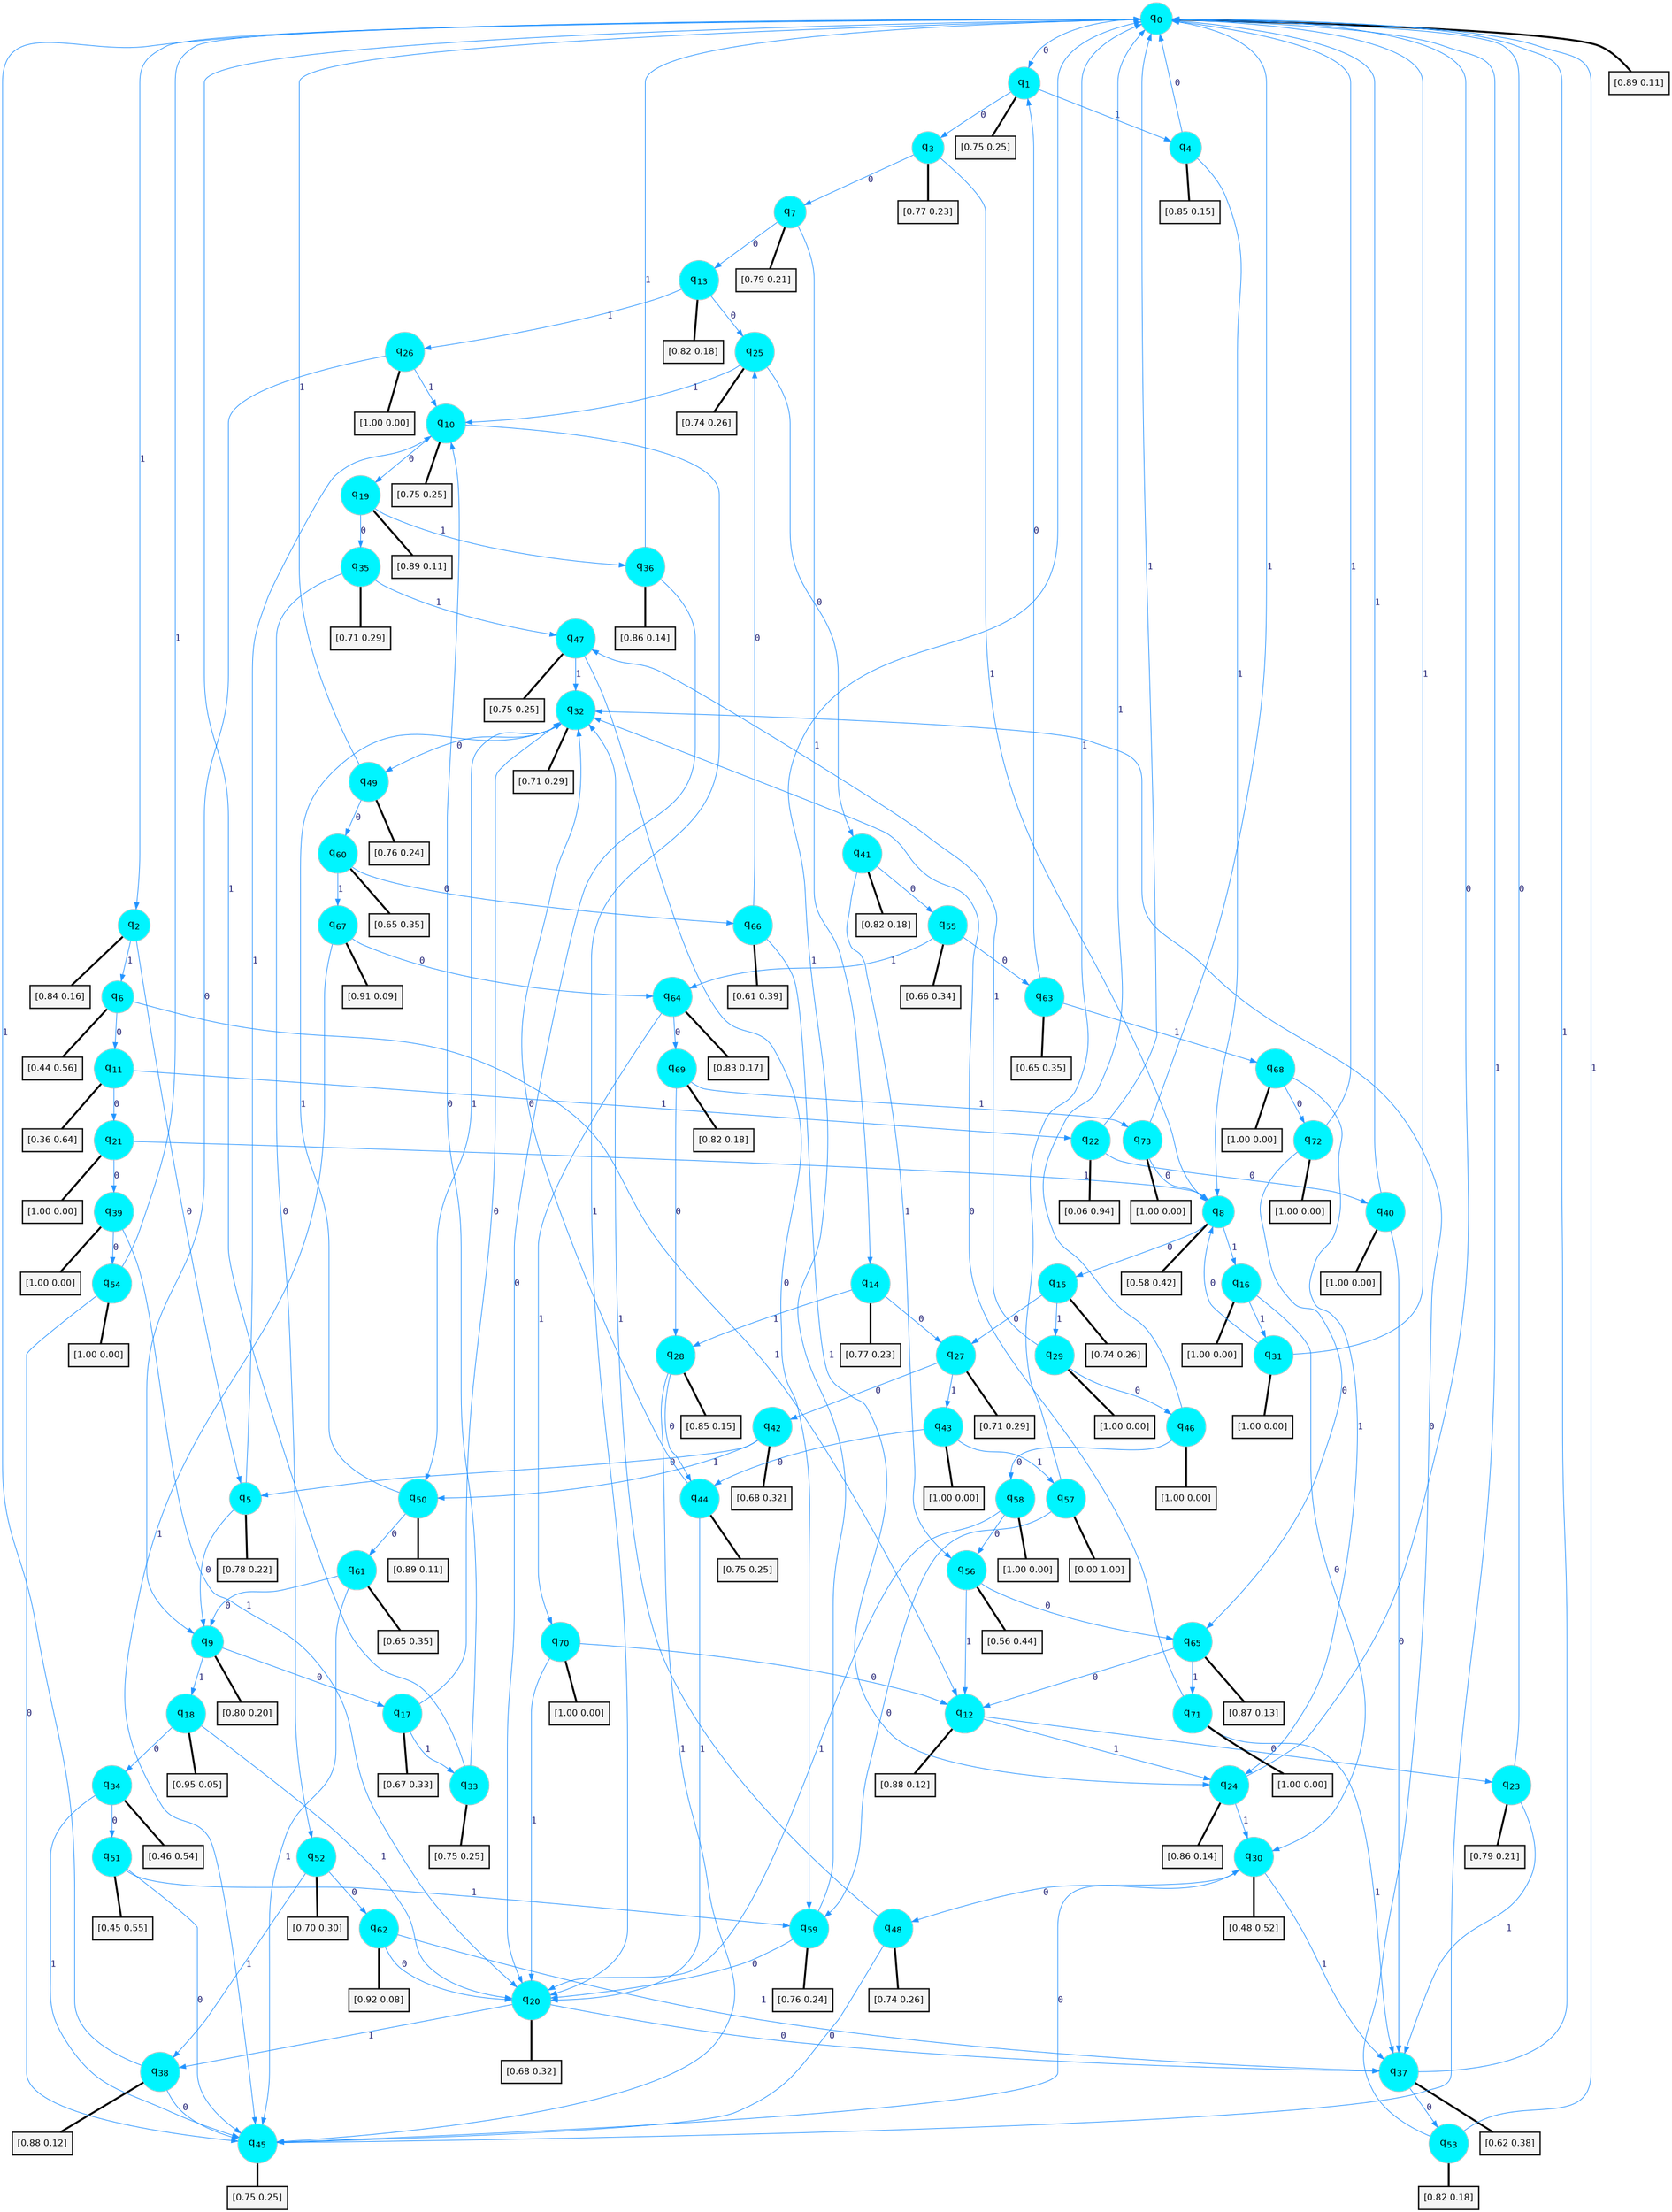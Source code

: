 digraph G {
graph [
bgcolor=transparent, dpi=300, rankdir=TD, size="40,25"];
node [
color=gray, fillcolor=turquoise1, fontcolor=black, fontname=Helvetica, fontsize=16, fontweight=bold, shape=circle, style=filled];
edge [
arrowsize=1, color=dodgerblue1, fontcolor=midnightblue, fontname=courier, fontweight=bold, penwidth=1, style=solid, weight=20];
0[label=<q<SUB>0</SUB>>];
1[label=<q<SUB>1</SUB>>];
2[label=<q<SUB>2</SUB>>];
3[label=<q<SUB>3</SUB>>];
4[label=<q<SUB>4</SUB>>];
5[label=<q<SUB>5</SUB>>];
6[label=<q<SUB>6</SUB>>];
7[label=<q<SUB>7</SUB>>];
8[label=<q<SUB>8</SUB>>];
9[label=<q<SUB>9</SUB>>];
10[label=<q<SUB>10</SUB>>];
11[label=<q<SUB>11</SUB>>];
12[label=<q<SUB>12</SUB>>];
13[label=<q<SUB>13</SUB>>];
14[label=<q<SUB>14</SUB>>];
15[label=<q<SUB>15</SUB>>];
16[label=<q<SUB>16</SUB>>];
17[label=<q<SUB>17</SUB>>];
18[label=<q<SUB>18</SUB>>];
19[label=<q<SUB>19</SUB>>];
20[label=<q<SUB>20</SUB>>];
21[label=<q<SUB>21</SUB>>];
22[label=<q<SUB>22</SUB>>];
23[label=<q<SUB>23</SUB>>];
24[label=<q<SUB>24</SUB>>];
25[label=<q<SUB>25</SUB>>];
26[label=<q<SUB>26</SUB>>];
27[label=<q<SUB>27</SUB>>];
28[label=<q<SUB>28</SUB>>];
29[label=<q<SUB>29</SUB>>];
30[label=<q<SUB>30</SUB>>];
31[label=<q<SUB>31</SUB>>];
32[label=<q<SUB>32</SUB>>];
33[label=<q<SUB>33</SUB>>];
34[label=<q<SUB>34</SUB>>];
35[label=<q<SUB>35</SUB>>];
36[label=<q<SUB>36</SUB>>];
37[label=<q<SUB>37</SUB>>];
38[label=<q<SUB>38</SUB>>];
39[label=<q<SUB>39</SUB>>];
40[label=<q<SUB>40</SUB>>];
41[label=<q<SUB>41</SUB>>];
42[label=<q<SUB>42</SUB>>];
43[label=<q<SUB>43</SUB>>];
44[label=<q<SUB>44</SUB>>];
45[label=<q<SUB>45</SUB>>];
46[label=<q<SUB>46</SUB>>];
47[label=<q<SUB>47</SUB>>];
48[label=<q<SUB>48</SUB>>];
49[label=<q<SUB>49</SUB>>];
50[label=<q<SUB>50</SUB>>];
51[label=<q<SUB>51</SUB>>];
52[label=<q<SUB>52</SUB>>];
53[label=<q<SUB>53</SUB>>];
54[label=<q<SUB>54</SUB>>];
55[label=<q<SUB>55</SUB>>];
56[label=<q<SUB>56</SUB>>];
57[label=<q<SUB>57</SUB>>];
58[label=<q<SUB>58</SUB>>];
59[label=<q<SUB>59</SUB>>];
60[label=<q<SUB>60</SUB>>];
61[label=<q<SUB>61</SUB>>];
62[label=<q<SUB>62</SUB>>];
63[label=<q<SUB>63</SUB>>];
64[label=<q<SUB>64</SUB>>];
65[label=<q<SUB>65</SUB>>];
66[label=<q<SUB>66</SUB>>];
67[label=<q<SUB>67</SUB>>];
68[label=<q<SUB>68</SUB>>];
69[label=<q<SUB>69</SUB>>];
70[label=<q<SUB>70</SUB>>];
71[label=<q<SUB>71</SUB>>];
72[label=<q<SUB>72</SUB>>];
73[label=<q<SUB>73</SUB>>];
74[label="[0.89 0.11]", shape=box,fontcolor=black, fontname=Helvetica, fontsize=14, penwidth=2, fillcolor=whitesmoke,color=black];
75[label="[0.75 0.25]", shape=box,fontcolor=black, fontname=Helvetica, fontsize=14, penwidth=2, fillcolor=whitesmoke,color=black];
76[label="[0.84 0.16]", shape=box,fontcolor=black, fontname=Helvetica, fontsize=14, penwidth=2, fillcolor=whitesmoke,color=black];
77[label="[0.77 0.23]", shape=box,fontcolor=black, fontname=Helvetica, fontsize=14, penwidth=2, fillcolor=whitesmoke,color=black];
78[label="[0.85 0.15]", shape=box,fontcolor=black, fontname=Helvetica, fontsize=14, penwidth=2, fillcolor=whitesmoke,color=black];
79[label="[0.78 0.22]", shape=box,fontcolor=black, fontname=Helvetica, fontsize=14, penwidth=2, fillcolor=whitesmoke,color=black];
80[label="[0.44 0.56]", shape=box,fontcolor=black, fontname=Helvetica, fontsize=14, penwidth=2, fillcolor=whitesmoke,color=black];
81[label="[0.79 0.21]", shape=box,fontcolor=black, fontname=Helvetica, fontsize=14, penwidth=2, fillcolor=whitesmoke,color=black];
82[label="[0.58 0.42]", shape=box,fontcolor=black, fontname=Helvetica, fontsize=14, penwidth=2, fillcolor=whitesmoke,color=black];
83[label="[0.80 0.20]", shape=box,fontcolor=black, fontname=Helvetica, fontsize=14, penwidth=2, fillcolor=whitesmoke,color=black];
84[label="[0.75 0.25]", shape=box,fontcolor=black, fontname=Helvetica, fontsize=14, penwidth=2, fillcolor=whitesmoke,color=black];
85[label="[0.36 0.64]", shape=box,fontcolor=black, fontname=Helvetica, fontsize=14, penwidth=2, fillcolor=whitesmoke,color=black];
86[label="[0.88 0.12]", shape=box,fontcolor=black, fontname=Helvetica, fontsize=14, penwidth=2, fillcolor=whitesmoke,color=black];
87[label="[0.82 0.18]", shape=box,fontcolor=black, fontname=Helvetica, fontsize=14, penwidth=2, fillcolor=whitesmoke,color=black];
88[label="[0.77 0.23]", shape=box,fontcolor=black, fontname=Helvetica, fontsize=14, penwidth=2, fillcolor=whitesmoke,color=black];
89[label="[0.74 0.26]", shape=box,fontcolor=black, fontname=Helvetica, fontsize=14, penwidth=2, fillcolor=whitesmoke,color=black];
90[label="[1.00 0.00]", shape=box,fontcolor=black, fontname=Helvetica, fontsize=14, penwidth=2, fillcolor=whitesmoke,color=black];
91[label="[0.67 0.33]", shape=box,fontcolor=black, fontname=Helvetica, fontsize=14, penwidth=2, fillcolor=whitesmoke,color=black];
92[label="[0.95 0.05]", shape=box,fontcolor=black, fontname=Helvetica, fontsize=14, penwidth=2, fillcolor=whitesmoke,color=black];
93[label="[0.89 0.11]", shape=box,fontcolor=black, fontname=Helvetica, fontsize=14, penwidth=2, fillcolor=whitesmoke,color=black];
94[label="[0.68 0.32]", shape=box,fontcolor=black, fontname=Helvetica, fontsize=14, penwidth=2, fillcolor=whitesmoke,color=black];
95[label="[1.00 0.00]", shape=box,fontcolor=black, fontname=Helvetica, fontsize=14, penwidth=2, fillcolor=whitesmoke,color=black];
96[label="[0.06 0.94]", shape=box,fontcolor=black, fontname=Helvetica, fontsize=14, penwidth=2, fillcolor=whitesmoke,color=black];
97[label="[0.79 0.21]", shape=box,fontcolor=black, fontname=Helvetica, fontsize=14, penwidth=2, fillcolor=whitesmoke,color=black];
98[label="[0.86 0.14]", shape=box,fontcolor=black, fontname=Helvetica, fontsize=14, penwidth=2, fillcolor=whitesmoke,color=black];
99[label="[0.74 0.26]", shape=box,fontcolor=black, fontname=Helvetica, fontsize=14, penwidth=2, fillcolor=whitesmoke,color=black];
100[label="[1.00 0.00]", shape=box,fontcolor=black, fontname=Helvetica, fontsize=14, penwidth=2, fillcolor=whitesmoke,color=black];
101[label="[0.71 0.29]", shape=box,fontcolor=black, fontname=Helvetica, fontsize=14, penwidth=2, fillcolor=whitesmoke,color=black];
102[label="[0.85 0.15]", shape=box,fontcolor=black, fontname=Helvetica, fontsize=14, penwidth=2, fillcolor=whitesmoke,color=black];
103[label="[1.00 0.00]", shape=box,fontcolor=black, fontname=Helvetica, fontsize=14, penwidth=2, fillcolor=whitesmoke,color=black];
104[label="[0.48 0.52]", shape=box,fontcolor=black, fontname=Helvetica, fontsize=14, penwidth=2, fillcolor=whitesmoke,color=black];
105[label="[1.00 0.00]", shape=box,fontcolor=black, fontname=Helvetica, fontsize=14, penwidth=2, fillcolor=whitesmoke,color=black];
106[label="[0.71 0.29]", shape=box,fontcolor=black, fontname=Helvetica, fontsize=14, penwidth=2, fillcolor=whitesmoke,color=black];
107[label="[0.75 0.25]", shape=box,fontcolor=black, fontname=Helvetica, fontsize=14, penwidth=2, fillcolor=whitesmoke,color=black];
108[label="[0.46 0.54]", shape=box,fontcolor=black, fontname=Helvetica, fontsize=14, penwidth=2, fillcolor=whitesmoke,color=black];
109[label="[0.71 0.29]", shape=box,fontcolor=black, fontname=Helvetica, fontsize=14, penwidth=2, fillcolor=whitesmoke,color=black];
110[label="[0.86 0.14]", shape=box,fontcolor=black, fontname=Helvetica, fontsize=14, penwidth=2, fillcolor=whitesmoke,color=black];
111[label="[0.62 0.38]", shape=box,fontcolor=black, fontname=Helvetica, fontsize=14, penwidth=2, fillcolor=whitesmoke,color=black];
112[label="[0.88 0.12]", shape=box,fontcolor=black, fontname=Helvetica, fontsize=14, penwidth=2, fillcolor=whitesmoke,color=black];
113[label="[1.00 0.00]", shape=box,fontcolor=black, fontname=Helvetica, fontsize=14, penwidth=2, fillcolor=whitesmoke,color=black];
114[label="[1.00 0.00]", shape=box,fontcolor=black, fontname=Helvetica, fontsize=14, penwidth=2, fillcolor=whitesmoke,color=black];
115[label="[0.82 0.18]", shape=box,fontcolor=black, fontname=Helvetica, fontsize=14, penwidth=2, fillcolor=whitesmoke,color=black];
116[label="[0.68 0.32]", shape=box,fontcolor=black, fontname=Helvetica, fontsize=14, penwidth=2, fillcolor=whitesmoke,color=black];
117[label="[1.00 0.00]", shape=box,fontcolor=black, fontname=Helvetica, fontsize=14, penwidth=2, fillcolor=whitesmoke,color=black];
118[label="[0.75 0.25]", shape=box,fontcolor=black, fontname=Helvetica, fontsize=14, penwidth=2, fillcolor=whitesmoke,color=black];
119[label="[0.75 0.25]", shape=box,fontcolor=black, fontname=Helvetica, fontsize=14, penwidth=2, fillcolor=whitesmoke,color=black];
120[label="[1.00 0.00]", shape=box,fontcolor=black, fontname=Helvetica, fontsize=14, penwidth=2, fillcolor=whitesmoke,color=black];
121[label="[0.75 0.25]", shape=box,fontcolor=black, fontname=Helvetica, fontsize=14, penwidth=2, fillcolor=whitesmoke,color=black];
122[label="[0.74 0.26]", shape=box,fontcolor=black, fontname=Helvetica, fontsize=14, penwidth=2, fillcolor=whitesmoke,color=black];
123[label="[0.76 0.24]", shape=box,fontcolor=black, fontname=Helvetica, fontsize=14, penwidth=2, fillcolor=whitesmoke,color=black];
124[label="[0.89 0.11]", shape=box,fontcolor=black, fontname=Helvetica, fontsize=14, penwidth=2, fillcolor=whitesmoke,color=black];
125[label="[0.45 0.55]", shape=box,fontcolor=black, fontname=Helvetica, fontsize=14, penwidth=2, fillcolor=whitesmoke,color=black];
126[label="[0.70 0.30]", shape=box,fontcolor=black, fontname=Helvetica, fontsize=14, penwidth=2, fillcolor=whitesmoke,color=black];
127[label="[0.82 0.18]", shape=box,fontcolor=black, fontname=Helvetica, fontsize=14, penwidth=2, fillcolor=whitesmoke,color=black];
128[label="[1.00 0.00]", shape=box,fontcolor=black, fontname=Helvetica, fontsize=14, penwidth=2, fillcolor=whitesmoke,color=black];
129[label="[0.66 0.34]", shape=box,fontcolor=black, fontname=Helvetica, fontsize=14, penwidth=2, fillcolor=whitesmoke,color=black];
130[label="[0.56 0.44]", shape=box,fontcolor=black, fontname=Helvetica, fontsize=14, penwidth=2, fillcolor=whitesmoke,color=black];
131[label="[0.00 1.00]", shape=box,fontcolor=black, fontname=Helvetica, fontsize=14, penwidth=2, fillcolor=whitesmoke,color=black];
132[label="[1.00 0.00]", shape=box,fontcolor=black, fontname=Helvetica, fontsize=14, penwidth=2, fillcolor=whitesmoke,color=black];
133[label="[0.76 0.24]", shape=box,fontcolor=black, fontname=Helvetica, fontsize=14, penwidth=2, fillcolor=whitesmoke,color=black];
134[label="[0.65 0.35]", shape=box,fontcolor=black, fontname=Helvetica, fontsize=14, penwidth=2, fillcolor=whitesmoke,color=black];
135[label="[0.65 0.35]", shape=box,fontcolor=black, fontname=Helvetica, fontsize=14, penwidth=2, fillcolor=whitesmoke,color=black];
136[label="[0.92 0.08]", shape=box,fontcolor=black, fontname=Helvetica, fontsize=14, penwidth=2, fillcolor=whitesmoke,color=black];
137[label="[0.65 0.35]", shape=box,fontcolor=black, fontname=Helvetica, fontsize=14, penwidth=2, fillcolor=whitesmoke,color=black];
138[label="[0.83 0.17]", shape=box,fontcolor=black, fontname=Helvetica, fontsize=14, penwidth=2, fillcolor=whitesmoke,color=black];
139[label="[0.87 0.13]", shape=box,fontcolor=black, fontname=Helvetica, fontsize=14, penwidth=2, fillcolor=whitesmoke,color=black];
140[label="[0.61 0.39]", shape=box,fontcolor=black, fontname=Helvetica, fontsize=14, penwidth=2, fillcolor=whitesmoke,color=black];
141[label="[0.91 0.09]", shape=box,fontcolor=black, fontname=Helvetica, fontsize=14, penwidth=2, fillcolor=whitesmoke,color=black];
142[label="[1.00 0.00]", shape=box,fontcolor=black, fontname=Helvetica, fontsize=14, penwidth=2, fillcolor=whitesmoke,color=black];
143[label="[0.82 0.18]", shape=box,fontcolor=black, fontname=Helvetica, fontsize=14, penwidth=2, fillcolor=whitesmoke,color=black];
144[label="[1.00 0.00]", shape=box,fontcolor=black, fontname=Helvetica, fontsize=14, penwidth=2, fillcolor=whitesmoke,color=black];
145[label="[1.00 0.00]", shape=box,fontcolor=black, fontname=Helvetica, fontsize=14, penwidth=2, fillcolor=whitesmoke,color=black];
146[label="[1.00 0.00]", shape=box,fontcolor=black, fontname=Helvetica, fontsize=14, penwidth=2, fillcolor=whitesmoke,color=black];
147[label="[1.00 0.00]", shape=box,fontcolor=black, fontname=Helvetica, fontsize=14, penwidth=2, fillcolor=whitesmoke,color=black];
0->1 [label=0];
0->2 [label=1];
0->74 [arrowhead=none, penwidth=3,color=black];
1->3 [label=0];
1->4 [label=1];
1->75 [arrowhead=none, penwidth=3,color=black];
2->5 [label=0];
2->6 [label=1];
2->76 [arrowhead=none, penwidth=3,color=black];
3->7 [label=0];
3->8 [label=1];
3->77 [arrowhead=none, penwidth=3,color=black];
4->0 [label=0];
4->8 [label=1];
4->78 [arrowhead=none, penwidth=3,color=black];
5->9 [label=0];
5->10 [label=1];
5->79 [arrowhead=none, penwidth=3,color=black];
6->11 [label=0];
6->12 [label=1];
6->80 [arrowhead=none, penwidth=3,color=black];
7->13 [label=0];
7->14 [label=1];
7->81 [arrowhead=none, penwidth=3,color=black];
8->15 [label=0];
8->16 [label=1];
8->82 [arrowhead=none, penwidth=3,color=black];
9->17 [label=0];
9->18 [label=1];
9->83 [arrowhead=none, penwidth=3,color=black];
10->19 [label=0];
10->20 [label=1];
10->84 [arrowhead=none, penwidth=3,color=black];
11->21 [label=0];
11->22 [label=1];
11->85 [arrowhead=none, penwidth=3,color=black];
12->23 [label=0];
12->24 [label=1];
12->86 [arrowhead=none, penwidth=3,color=black];
13->25 [label=0];
13->26 [label=1];
13->87 [arrowhead=none, penwidth=3,color=black];
14->27 [label=0];
14->28 [label=1];
14->88 [arrowhead=none, penwidth=3,color=black];
15->27 [label=0];
15->29 [label=1];
15->89 [arrowhead=none, penwidth=3,color=black];
16->30 [label=0];
16->31 [label=1];
16->90 [arrowhead=none, penwidth=3,color=black];
17->32 [label=0];
17->33 [label=1];
17->91 [arrowhead=none, penwidth=3,color=black];
18->34 [label=0];
18->20 [label=1];
18->92 [arrowhead=none, penwidth=3,color=black];
19->35 [label=0];
19->36 [label=1];
19->93 [arrowhead=none, penwidth=3,color=black];
20->37 [label=0];
20->38 [label=1];
20->94 [arrowhead=none, penwidth=3,color=black];
21->39 [label=0];
21->8 [label=1];
21->95 [arrowhead=none, penwidth=3,color=black];
22->40 [label=0];
22->0 [label=1];
22->96 [arrowhead=none, penwidth=3,color=black];
23->0 [label=0];
23->37 [label=1];
23->97 [arrowhead=none, penwidth=3,color=black];
24->0 [label=0];
24->30 [label=1];
24->98 [arrowhead=none, penwidth=3,color=black];
25->41 [label=0];
25->10 [label=1];
25->99 [arrowhead=none, penwidth=3,color=black];
26->9 [label=0];
26->10 [label=1];
26->100 [arrowhead=none, penwidth=3,color=black];
27->42 [label=0];
27->43 [label=1];
27->101 [arrowhead=none, penwidth=3,color=black];
28->44 [label=0];
28->45 [label=1];
28->102 [arrowhead=none, penwidth=3,color=black];
29->46 [label=0];
29->47 [label=1];
29->103 [arrowhead=none, penwidth=3,color=black];
30->48 [label=0];
30->37 [label=1];
30->104 [arrowhead=none, penwidth=3,color=black];
31->8 [label=0];
31->0 [label=1];
31->105 [arrowhead=none, penwidth=3,color=black];
32->49 [label=0];
32->50 [label=1];
32->106 [arrowhead=none, penwidth=3,color=black];
33->10 [label=0];
33->0 [label=1];
33->107 [arrowhead=none, penwidth=3,color=black];
34->51 [label=0];
34->45 [label=1];
34->108 [arrowhead=none, penwidth=3,color=black];
35->52 [label=0];
35->47 [label=1];
35->109 [arrowhead=none, penwidth=3,color=black];
36->20 [label=0];
36->0 [label=1];
36->110 [arrowhead=none, penwidth=3,color=black];
37->53 [label=0];
37->0 [label=1];
37->111 [arrowhead=none, penwidth=3,color=black];
38->45 [label=0];
38->0 [label=1];
38->112 [arrowhead=none, penwidth=3,color=black];
39->54 [label=0];
39->20 [label=1];
39->113 [arrowhead=none, penwidth=3,color=black];
40->37 [label=0];
40->0 [label=1];
40->114 [arrowhead=none, penwidth=3,color=black];
41->55 [label=0];
41->56 [label=1];
41->115 [arrowhead=none, penwidth=3,color=black];
42->5 [label=0];
42->50 [label=1];
42->116 [arrowhead=none, penwidth=3,color=black];
43->44 [label=0];
43->57 [label=1];
43->117 [arrowhead=none, penwidth=3,color=black];
44->32 [label=0];
44->20 [label=1];
44->118 [arrowhead=none, penwidth=3,color=black];
45->30 [label=0];
45->0 [label=1];
45->119 [arrowhead=none, penwidth=3,color=black];
46->58 [label=0];
46->0 [label=1];
46->120 [arrowhead=none, penwidth=3,color=black];
47->59 [label=0];
47->32 [label=1];
47->121 [arrowhead=none, penwidth=3,color=black];
48->45 [label=0];
48->32 [label=1];
48->122 [arrowhead=none, penwidth=3,color=black];
49->60 [label=0];
49->0 [label=1];
49->123 [arrowhead=none, penwidth=3,color=black];
50->61 [label=0];
50->32 [label=1];
50->124 [arrowhead=none, penwidth=3,color=black];
51->45 [label=0];
51->59 [label=1];
51->125 [arrowhead=none, penwidth=3,color=black];
52->62 [label=0];
52->38 [label=1];
52->126 [arrowhead=none, penwidth=3,color=black];
53->32 [label=0];
53->0 [label=1];
53->127 [arrowhead=none, penwidth=3,color=black];
54->45 [label=0];
54->0 [label=1];
54->128 [arrowhead=none, penwidth=3,color=black];
55->63 [label=0];
55->64 [label=1];
55->129 [arrowhead=none, penwidth=3,color=black];
56->65 [label=0];
56->12 [label=1];
56->130 [arrowhead=none, penwidth=3,color=black];
57->59 [label=0];
57->0 [label=1];
57->131 [arrowhead=none, penwidth=3,color=black];
58->56 [label=0];
58->20 [label=1];
58->132 [arrowhead=none, penwidth=3,color=black];
59->20 [label=0];
59->0 [label=1];
59->133 [arrowhead=none, penwidth=3,color=black];
60->66 [label=0];
60->67 [label=1];
60->134 [arrowhead=none, penwidth=3,color=black];
61->9 [label=0];
61->45 [label=1];
61->135 [arrowhead=none, penwidth=3,color=black];
62->20 [label=0];
62->37 [label=1];
62->136 [arrowhead=none, penwidth=3,color=black];
63->1 [label=0];
63->68 [label=1];
63->137 [arrowhead=none, penwidth=3,color=black];
64->69 [label=0];
64->70 [label=1];
64->138 [arrowhead=none, penwidth=3,color=black];
65->12 [label=0];
65->71 [label=1];
65->139 [arrowhead=none, penwidth=3,color=black];
66->25 [label=0];
66->24 [label=1];
66->140 [arrowhead=none, penwidth=3,color=black];
67->64 [label=0];
67->45 [label=1];
67->141 [arrowhead=none, penwidth=3,color=black];
68->72 [label=0];
68->24 [label=1];
68->142 [arrowhead=none, penwidth=3,color=black];
69->28 [label=0];
69->73 [label=1];
69->143 [arrowhead=none, penwidth=3,color=black];
70->12 [label=0];
70->20 [label=1];
70->144 [arrowhead=none, penwidth=3,color=black];
71->32 [label=0];
71->37 [label=1];
71->145 [arrowhead=none, penwidth=3,color=black];
72->65 [label=0];
72->0 [label=1];
72->146 [arrowhead=none, penwidth=3,color=black];
73->8 [label=0];
73->0 [label=1];
73->147 [arrowhead=none, penwidth=3,color=black];
}
